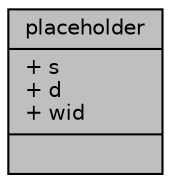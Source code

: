 digraph "placeholder"
{
 // INTERACTIVE_SVG=YES
 // LATEX_PDF_SIZE
  edge [fontname="Helvetica",fontsize="10",labelfontname="Helvetica",labelfontsize="10"];
  node [fontname="Helvetica",fontsize="10",shape=record];
  Node1 [label="{placeholder\n|+ s\l+ d\l+ wid\l|}",height=0.2,width=0.4,color="black", fillcolor="grey75", style="filled", fontcolor="black",tooltip=" "];
}
